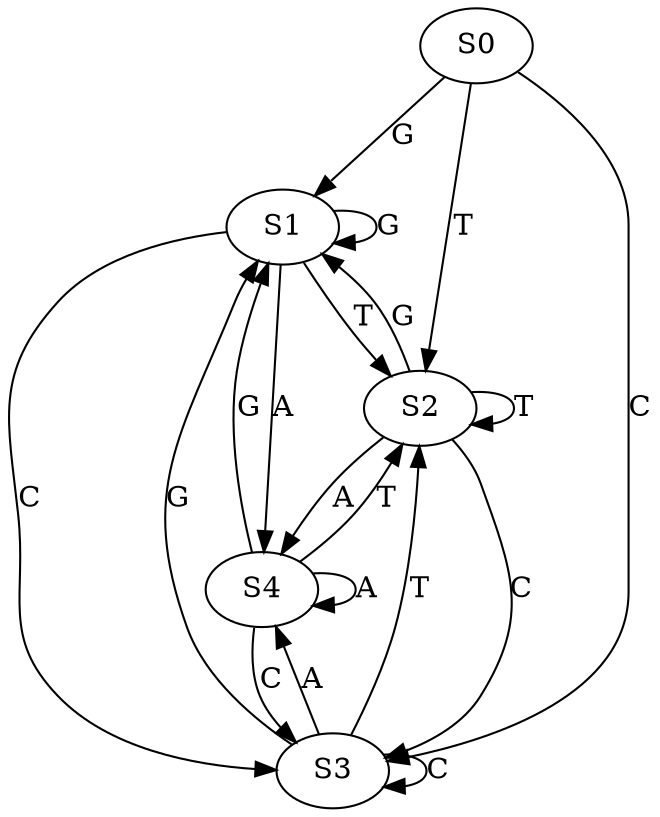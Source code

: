 strict digraph  {
	S0 -> S1 [ label = G ];
	S0 -> S2 [ label = T ];
	S0 -> S3 [ label = C ];
	S1 -> S2 [ label = T ];
	S1 -> S4 [ label = A ];
	S1 -> S1 [ label = G ];
	S1 -> S3 [ label = C ];
	S2 -> S4 [ label = A ];
	S2 -> S1 [ label = G ];
	S2 -> S3 [ label = C ];
	S2 -> S2 [ label = T ];
	S3 -> S2 [ label = T ];
	S3 -> S4 [ label = A ];
	S3 -> S1 [ label = G ];
	S3 -> S3 [ label = C ];
	S4 -> S1 [ label = G ];
	S4 -> S2 [ label = T ];
	S4 -> S4 [ label = A ];
	S4 -> S3 [ label = C ];
}
